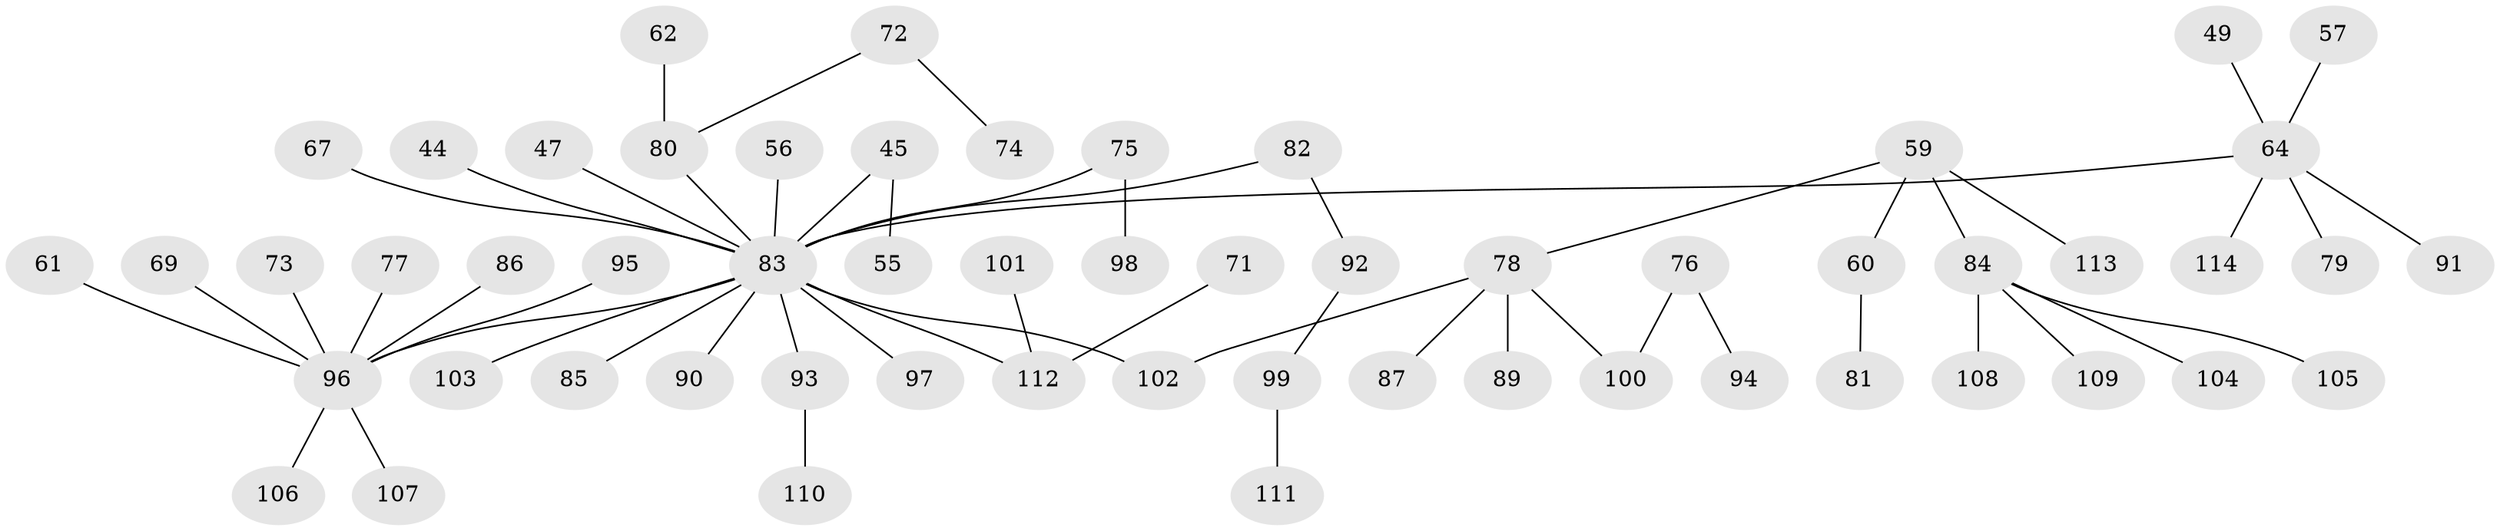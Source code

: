 // original degree distribution, {4: 0.06140350877192982, 3: 0.14912280701754385, 8: 0.008771929824561403, 2: 0.22807017543859648, 5: 0.05263157894736842, 1: 0.5}
// Generated by graph-tools (version 1.1) at 2025/54/03/09/25 04:54:00]
// undirected, 57 vertices, 56 edges
graph export_dot {
graph [start="1"]
  node [color=gray90,style=filled];
  44;
  45 [super="+22"];
  47;
  49;
  55;
  56;
  57;
  59 [super="+52"];
  60;
  61;
  62;
  64 [super="+43+50"];
  67;
  69;
  71;
  72;
  73;
  74;
  75 [super="+42"];
  76;
  77;
  78 [super="+70+66"];
  79;
  80 [super="+32+58"];
  81;
  82;
  83 [super="+17+9+29+10+37"];
  84 [super="+54"];
  85;
  86;
  87;
  89;
  90;
  91;
  92;
  93;
  94;
  95;
  96 [super="+14+21+35+88+11+25+31+63+27+36+51"];
  97;
  98;
  99;
  100 [super="+65"];
  101;
  102 [super="+40"];
  103;
  104;
  105;
  106;
  107;
  108;
  109;
  110;
  111;
  112 [super="+53+68"];
  113;
  114;
  44 -- 83;
  45 -- 55;
  45 -- 83;
  47 -- 83;
  49 -- 64;
  56 -- 83;
  57 -- 64;
  59 -- 60;
  59 -- 113;
  59 -- 84;
  59 -- 78;
  60 -- 81;
  61 -- 96;
  62 -- 80;
  64 -- 79;
  64 -- 91;
  64 -- 114;
  64 -- 83;
  67 -- 83;
  69 -- 96;
  71 -- 112;
  72 -- 74;
  72 -- 80;
  73 -- 96;
  75 -- 98;
  75 -- 83;
  76 -- 94;
  76 -- 100;
  77 -- 96;
  78 -- 87;
  78 -- 100;
  78 -- 102;
  78 -- 89;
  80 -- 83;
  82 -- 92;
  82 -- 83;
  83 -- 93;
  83 -- 96;
  83 -- 97;
  83 -- 103;
  83 -- 85;
  83 -- 90;
  83 -- 102;
  83 -- 112;
  84 -- 109;
  84 -- 104;
  84 -- 105;
  84 -- 108;
  86 -- 96;
  92 -- 99;
  93 -- 110;
  95 -- 96;
  96 -- 107;
  96 -- 106;
  99 -- 111;
  101 -- 112;
}
